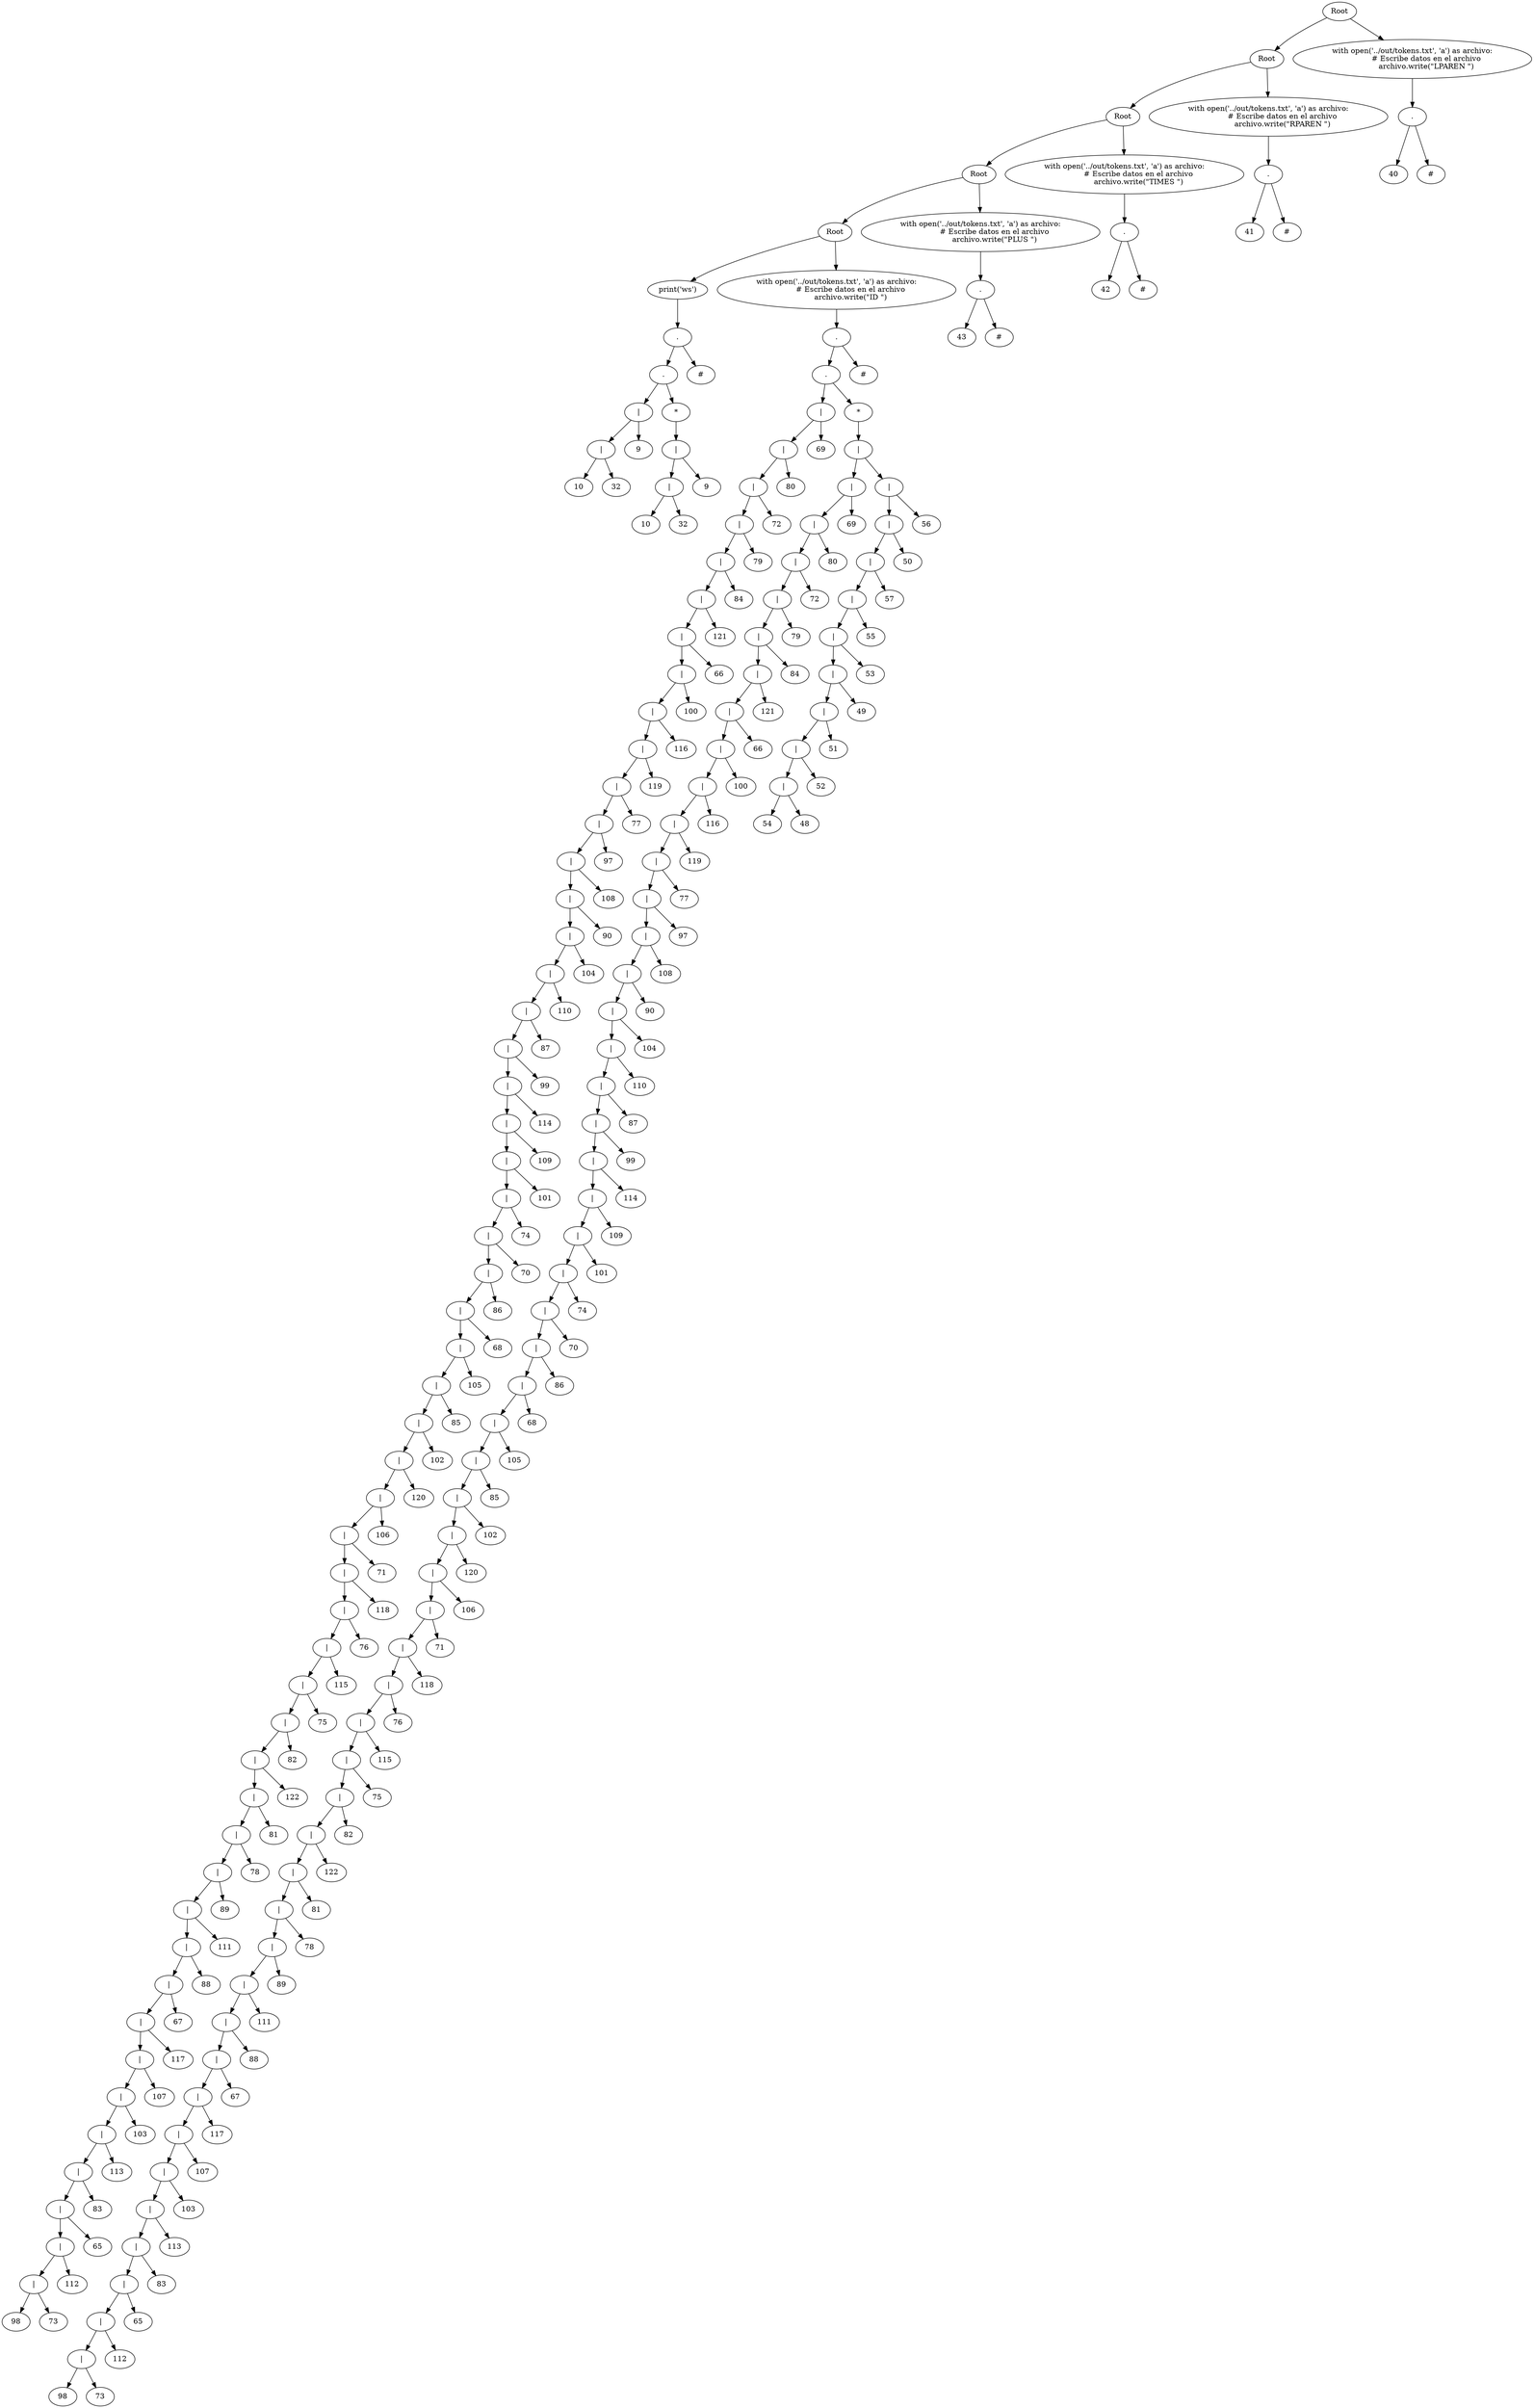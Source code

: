 // Tree
digraph {
	1769341027968 [label=Root]
	1769341027968 -> 1769341032096
	1769341032096 [label=Root]
	1769341032096 -> 1769341030800
	1769341030800 [label=Root]
	1769341030800 -> 1769341033536
	1769341033536 [label=Root]
	1769341033536 -> 1769341032528
	1769341032528 [label=Root]
	1769341032528 -> 1769328172528
	1769328172528 [label="print('ws')"]
	1769328172528 -> 1769328176176
	1769328176176 [label="."]
	1769328176176 -> 1769328175504
	1769328175504 [label="."]
	1769328175504 -> 1769328167392
	1769328167392 [label="|"]
	1769328167392 -> 1769328179536
	1769328179536 [label="|"]
	1769328179536 -> 1769328180784
	1769328180784 [label=10]
	1769328179536 -> 1769328176224
	1769328176224 [label=32]
	1769328167392 -> 1769328173776
	1769328173776 [label=9]
	1769328175504 -> 1769328174832
	1769328174832 [label="*"]
	1769328174832 -> 1769328173008
	1769328173008 [label="|"]
	1769328173008 -> 1769328180496
	1769328180496 [label="|"]
	1769328180496 -> 1769328177328
	1769328177328 [label=10]
	1769328180496 -> 1769328179152
	1769328179152 [label=32]
	1769328173008 -> 1769328173392
	1769328173392 [label=9]
	1769328176176 -> 1769328177712
	1769328177712 [label="#"]
	1769341032528 -> 1769332174544
	1769332174544 [label="with open('../out/tokens.txt', 'a') as archivo:
	    # Escribe datos en el archivo
	    archivo.write(\"ID \")"]
	1769332174544 -> 1769341029456
	1769341029456 [label="."]
	1769341029456 -> 1769341030704
	1769341030704 [label="."]
	1769341030704 -> 1769332176080
	1769332176080 [label="|"]
	1769332176080 -> 1769332175744
	1769332175744 [label="|"]
	1769332175744 -> 1769332174064
	1769332174064 [label="|"]
	1769332174064 -> 1769332165616
	1769332165616 [label="|"]
	1769332165616 -> 1769332178624
	1769332178624 [label="|"]
	1769332178624 -> 1769332170416
	1769332170416 [label="|"]
	1769332170416 -> 1769332171184
	1769332171184 [label="|"]
	1769332171184 -> 1769332164896
	1769332164896 [label="|"]
	1769332164896 -> 1769332169696
	1769332169696 [label="|"]
	1769332169696 -> 1769332175312
	1769332175312 [label="|"]
	1769332175312 -> 1769332163072
	1769332163072 [label="|"]
	1769332163072 -> 1769332174496
	1769332174496 [label="|"]
	1769332174496 -> 1769332162832
	1769332162832 [label="|"]
	1769332162832 -> 1769332172240
	1769332172240 [label="|"]
	1769332172240 -> 1769332173344
	1769332173344 [label="|"]
	1769332173344 -> 1769332170944
	1769332170944 [label="|"]
	1769332170944 -> 1769332164560
	1769332164560 [label="|"]
	1769332164560 -> 1769332176128
	1769332176128 [label="|"]
	1769332176128 -> 1769332178864
	1769332178864 [label="|"]
	1769332178864 -> 1769332172432
	1769332172432 [label="|"]
	1769332172432 -> 1769332172192
	1769332172192 [label="|"]
	1769332172192 -> 1769332171712
	1769332171712 [label="|"]
	1769332171712 -> 1769332174208
	1769332174208 [label="|"]
	1769332174208 -> 1769332171328
	1769332171328 [label="|"]
	1769332171328 -> 1769332178432
	1769332178432 [label="|"]
	1769332178432 -> 1769332172672
	1769332172672 [label="|"]
	1769332172672 -> 1769332164992
	1769332164992 [label="|"]
	1769332164992 -> 1769332164128
	1769332164128 [label="|"]
	1769332164128 -> 1769332166672
	1769332166672 [label="|"]
	1769332166672 -> 1769332171664
	1769332171664 [label="|"]
	1769332171664 -> 1769332178096
	1769332178096 [label="|"]
	1769332178096 -> 1769332176992
	1769332176992 [label="|"]
	1769332176992 -> 1769332176272
	1769332176272 [label="|"]
	1769332176272 -> 1769332171472
	1769332171472 [label="|"]
	1769332171472 -> 1769332169216
	1769332169216 [label="|"]
	1769332169216 -> 1769332174256
	1769332174256 [label="|"]
	1769332174256 -> 1769332164272
	1769332164272 [label="|"]
	1769332164272 -> 1769332176608
	1769332176608 [label="|"]
	1769332176608 -> 1769332171808
	1769332171808 [label="|"]
	1769332171808 -> 1769332166096
	1769332166096 [label="|"]
	1769332166096 -> 1769332166240
	1769332166240 [label="|"]
	1769332166240 -> 1769332163600
	1769332163600 [label="|"]
	1769332163600 -> 1769332178576
	1769332178576 [label="|"]
	1769332178576 -> 1769332168448
	1769332168448 [label="|"]
	1769332168448 -> 1769332169888
	1769332169888 [label="|"]
	1769332169888 -> 1769332175072
	1769332175072 [label="|"]
	1769332175072 -> 1769332169504
	1769332169504 [label="|"]
	1769332169504 -> 1769332171520
	1769332171520 [label="|"]
	1769332171520 -> 1769332168400
	1769332168400 [label="|"]
	1769332168400 -> 1769332174832
	1769332174832 [label="|"]
	1769332174832 -> 1769332170896
	1769332170896 [label="|"]
	1769332170896 -> 1769332173920
	1769332173920 [label=98]
	1769332170896 -> 1769332163504
	1769332163504 [label=73]
	1769332174832 -> 1769332175840
	1769332175840 [label=112]
	1769332168400 -> 1769332177280
	1769332177280 [label=65]
	1769332171520 -> 1769332173248
	1769332173248 [label=83]
	1769332169504 -> 1769332174304
	1769332174304 [label=113]
	1769332175072 -> 1769332168352
	1769332168352 [label=103]
	1769332169888 -> 1769332165520
	1769332165520 [label=107]
	1769332168448 -> 1769332177760
	1769332177760 [label=117]
	1769332178576 -> 1769332174160
	1769332174160 [label=67]
	1769332163600 -> 1769332174016
	1769332174016 [label=88]
	1769332166240 -> 1769332172480
	1769332172480 [label=111]
	1769332166096 -> 1769332172144
	1769332172144 [label=89]
	1769332171808 -> 1769332168832
	1769332168832 [label=78]
	1769332176608 -> 1769332170608
	1769332170608 [label=81]
	1769332164272 -> 1769332171040
	1769332171040 [label=122]
	1769332174256 -> 1769332168688
	1769332168688 [label=82]
	1769332169216 -> 1769332174592
	1769332174592 [label=75]
	1769332171472 -> 1769332178912
	1769332178912 [label=115]
	1769332176272 -> 1769332177424
	1769332177424 [label=76]
	1769332176992 -> 1769332164176
	1769332164176 [label=118]
	1769332178096 -> 1769332166144
	1769332166144 [label=71]
	1769332171664 -> 1769332169408
	1769332169408 [label=106]
	1769332166672 -> 1769332164800
	1769332164800 [label=120]
	1769332164128 -> 1769332167536
	1769332167536 [label=102]
	1769332164992 -> 1769332168016
	1769332168016 [label=85]
	1769332172672 -> 1769332163216
	1769332163216 [label=105]
	1769332178432 -> 1769332165376
	1769332165376 [label=68]
	1769332171328 -> 1769332169072
	1769332169072 [label=86]
	1769332174208 -> 1769332166816
	1769332166816 [label=70]
	1769332171712 -> 1769332176416
	1769332176416 [label=74]
	1769332172192 -> 1769332175600
	1769332175600 [label=101]
	1769332172432 -> 1769332170560
	1769332170560 [label=109]
	1769332178864 -> 1769332178768
	1769332178768 [label=114]
	1769332176128 -> 1769332167680
	1769332167680 [label=99]
	1769332164560 -> 1769332178720
	1769332178720 [label=87]
	1769332170944 -> 1769332172816
	1769332172816 [label=110]
	1769332173344 -> 1769332176512
	1769332176512 [label=104]
	1769332172240 -> 1769332165664
	1769332165664 [label=90]
	1769332162832 -> 1769332177952
	1769332177952 [label=108]
	1769332174496 -> 1769332163456
	1769332163456 [label=97]
	1769332163072 -> 1769332163840
	1769332163840 [label=77]
	1769332175312 -> 1769332163264
	1769332163264 [label=119]
	1769332169696 -> 1769332176944
	1769332176944 [label=116]
	1769332164896 -> 1769332163312
	1769332163312 [label=100]
	1769332171184 -> 1769332177904
	1769332177904 [label=66]
	1769332170416 -> 1769332167296
	1769332167296 [label=121]
	1769332178624 -> 1769332167008
	1769332167008 [label=84]
	1769332165616 -> 1769332165280
	1769332165280 [label=79]
	1769332174064 -> 1769332170704
	1769332170704 [label=72]
	1769332175744 -> 1769332172864
	1769332172864 [label=80]
	1769332176080 -> 1769332176560
	1769332176560 [label=69]
	1769341030704 -> 1769341030560
	1769341030560 [label="*"]
	1769341030560 -> 1769341027728
	1769341027728 [label="|"]
	1769341027728 -> 1769341029312
	1769341029312 [label="|"]
	1769341029312 -> 1769341029552
	1769341029552 [label="|"]
	1769341029552 -> 1769341029408
	1769341029408 [label="|"]
	1769341029408 -> 1769341030272
	1769341030272 [label="|"]
	1769341030272 -> 1769341030416
	1769341030416 [label="|"]
	1769341030416 -> 1769341030656
	1769341030656 [label="|"]
	1769341030656 -> 1769341030512
	1769341030512 [label="|"]
	1769341030512 -> 1769341030224
	1769341030224 [label="|"]
	1769341030224 -> 1769341026528
	1769341026528 [label="|"]
	1769341026528 -> 1769341027632
	1769341027632 [label="|"]
	1769341027632 -> 1769341028736
	1769341028736 [label="|"]
	1769341028736 -> 1769341029840
	1769341029840 [label="|"]
	1769341029840 -> 1769341030944
	1769341030944 [label="|"]
	1769341030944 -> 1769341026432
	1769341026432 [label="|"]
	1769341026432 -> 1769307369696
	1769307369696 [label="|"]
	1769307369696 -> 1769327487472
	1769327487472 [label="|"]
	1769327487472 -> 1769332174736
	1769332174736 [label="|"]
	1769332174736 -> 1769332169168
	1769332169168 [label="|"]
	1769332169168 -> 1769332169312
	1769332169312 [label="|"]
	1769332169312 -> 1769332170320
	1769332170320 [label="|"]
	1769332170320 -> 1769332176800
	1769332176800 [label="|"]
	1769332176800 -> 1769332166288
	1769332166288 [label="|"]
	1769332166288 -> 1769332165760
	1769332165760 [label="|"]
	1769332165760 -> 1769332174976
	1769332174976 [label="|"]
	1769332174976 -> 1769332175456
	1769332175456 [label="|"]
	1769332175456 -> 1769332169120
	1769332169120 [label="|"]
	1769332169120 -> 1769332173728
	1769332173728 [label="|"]
	1769332173728 -> 1769332168592
	1769332168592 [label="|"]
	1769332168592 -> 1769332162736
	1769332162736 [label="|"]
	1769332162736 -> 1769332168496
	1769332168496 [label="|"]
	1769332168496 -> 1769332165904
	1769332165904 [label="|"]
	1769332165904 -> 1769332172912
	1769332172912 [label="|"]
	1769332172912 -> 1769328176608
	1769328176608 [label="|"]
	1769328176608 -> 1769328173152
	1769328173152 [label="|"]
	1769328173152 -> 1769328176848
	1769328176848 [label="|"]
	1769328176848 -> 1769328167488
	1769328167488 [label="|"]
	1769328167488 -> 1769328177952
	1769328177952 [label="|"]
	1769328177952 -> 1769328167056
	1769328167056 [label="|"]
	1769328167056 -> 1769332176752
	1769332176752 [label="|"]
	1769332176752 -> 1769332169840
	1769332169840 [label="|"]
	1769332169840 -> 1769332177184
	1769332177184 [label="|"]
	1769332177184 -> 1769332178000
	1769332178000 [label="|"]
	1769332178000 -> 1769332174688
	1769332174688 [label="|"]
	1769332174688 -> 1769332167920
	1769332167920 [label="|"]
	1769332167920 -> 1769332164848
	1769332164848 [label="|"]
	1769332164848 -> 1769332163744
	1769332163744 [label="|"]
	1769332163744 -> 1769332171424
	1769332171424 [label="|"]
	1769332171424 -> 1769332173104
	1769332173104 [label="|"]
	1769332173104 -> 1769332163024
	1769332163024 [label="|"]
	1769332163024 -> 1769332163792
	1769332163792 [label="|"]
	1769332163792 -> 1769332169456
	1769332169456 [label="|"]
	1769332169456 -> 1769332172384
	1769332172384 [label=98]
	1769332169456 -> 1769332162688
	1769332162688 [label=73]
	1769332163792 -> 1769332176032
	1769332176032 [label=112]
	1769332163024 -> 1769332178240
	1769332178240 [label=65]
	1769332173104 -> 1769332176464
	1769332176464 [label=83]
	1769332171424 -> 1769332166192
	1769332166192 [label=113]
	1769332163744 -> 1769332162784
	1769332162784 [label=103]
	1769332164848 -> 1769332177712
	1769332177712 [label=107]
	1769332167920 -> 1769332176320
	1769332176320 [label=117]
	1769332174688 -> 1769332165328
	1769332165328 [label=67]
	1769332178000 -> 1769332177040
	1769332177040 [label=88]
	1769332177184 -> 1769332166384
	1769332166384 [label=111]
	1769332169840 -> 1769332164032
	1769332164032 [label=89]
	1769332176752 -> 1769332167248
	1769332167248 [label=78]
	1769328167056 -> 1769328179632
	1769328179632 [label=81]
	1769328177952 -> 1769328168880
	1769328168880 [label=122]
	1769328167488 -> 1769328167440
	1769328167440 [label=82]
	1769328176848 -> 1769328172336
	1769328172336 [label=75]
	1769328173152 -> 1769328167632
	1769328167632 [label=115]
	1769328176608 -> 1769328175552
	1769328175552 [label=76]
	1769332172912 -> 1769332165856
	1769332165856 [label=118]
	1769332165904 -> 1769332177568
	1769332177568 [label=71]
	1769332168496 -> 1769332173008
	1769332173008 [label=106]
	1769332162736 -> 1769332176224
	1769332176224 [label=120]
	1769332168592 -> 1769332174112
	1769332174112 [label=102]
	1769332173728 -> 1769332165712
	1769332165712 [label=85]
	1769332169120 -> 1769332168256
	1769332168256 [label=105]
	1769332175456 -> 1769332167392
	1769332167392 [label=68]
	1769332174976 -> 1769332168784
	1769332168784 [label=86]
	1769332165760 -> 1769332163984
	1769332163984 [label=70]
	1769332166288 -> 1769332177664
	1769332177664 [label=74]
	1769332176800 -> 1769332163696
	1769332163696 [label=101]
	1769332170320 -> 1769332170272
	1769332170272 [label=109]
	1769332169312 -> 1769332167776
	1769332167776 [label=114]
	1769332169168 -> 1769332163120
	1769332163120 [label=99]
	1769332174736 -> 1769327486608
	1769327486608 [label=87]
	1769327487472 -> 1769318433568
	1769318433568 [label=110]
	1769307369696 -> 1769341026672
	1769341026672 [label=104]
	1769341026432 -> 1769341031232
	1769341031232 [label=90]
	1769341030944 -> 1769341030128
	1769341030128 [label=108]
	1769341029840 -> 1769341029024
	1769341029024 [label=97]
	1769341028736 -> 1769341028400
	1769341028400 [label=77]
	1769341027632 -> 1769341026720
	1769341026720 [label=119]
	1769341026528 -> 1769341028448
	1769341028448 [label=116]
	1769341030224 -> 1769341030464
	1769341030464 [label=100]
	1769341030512 -> 1769341030608
	1769341030608 [label=66]
	1769341030656 -> 1769341030320
	1769341030320 [label=121]
	1769341030416 -> 1769341030368
	1769341030368 [label=84]
	1769341030272 -> 1769341029360
	1769341029360 [label=79]
	1769341029408 -> 1769341029504
	1769341029504 [label=72]
	1769341029552 -> 1769341029216
	1769341029216 [label=80]
	1769341029312 -> 1769341029264
	1769341029264 [label=69]
	1769341027728 -> 1769341026384
	1769341026384 [label="|"]
	1769341026384 -> 1769341027056
	1769341027056 [label="|"]
	1769341027056 -> 1769341027008
	1769341027008 [label="|"]
	1769341027008 -> 1769341027296
	1769341027296 [label="|"]
	1769341027296 -> 1769341027152
	1769341027152 [label="|"]
	1769341027152 -> 1769341027536
	1769341027536 [label="|"]
	1769341027536 -> 1769341027488
	1769341027488 [label="|"]
	1769341027488 -> 1769341027872
	1769341027872 [label="|"]
	1769341027872 -> 1769341027680
	1769341027680 [label="|"]
	1769341027680 -> 1769341027440
	1769341027440 [label=54]
	1769341027680 -> 1769341029168
	1769341029168 [label=48]
	1769341027872 -> 1769341027776
	1769341027776 [label=52]
	1769341027488 -> 1769341027584
	1769341027584 [label=51]
	1769341027536 -> 1769341026912
	1769341026912 [label=49]
	1769341027152 -> 1769341027200
	1769341027200 [label=53]
	1769341027296 -> 1769341027344
	1769341027344 [label=55]
	1769341027008 -> 1769341027104
	1769341027104 [label=57]
	1769341027056 -> 1769341026960
	1769341026960 [label=50]
	1769341026384 -> 1769341032384
	1769341032384 [label=56]
	1769341029456 -> 1769341029072
	1769341029072 [label="#"]
	1769341033536 -> 1769341026768
	1769341026768 [label="with open('../out/tokens.txt', 'a') as archivo:
	    # Escribe datos en el archivo
	    archivo.write(\"PLUS \")"]
	1769341026768 -> 1769341026480
	1769341026480 [label="."]
	1769341026480 -> 1769341026864
	1769341026864 [label=43]
	1769341026480 -> 1769341026816
	1769341026816 [label="#"]
	1769341030800 -> 1769341030992
	1769341030992 [label="with open('../out/tokens.txt', 'a') as archivo:
	    # Escribe datos en el archivo
	    archivo.write(\"TIMES \")"]
	1769341030992 -> 1769341031088
	1769341031088 [label="."]
	1769341031088 -> 1769341031136
	1769341031136 [label=42]
	1769341031088 -> 1769341031184
	1769341031184 [label="#"]
	1769341032096 -> 1769341031424
	1769341031424 [label="with open('../out/tokens.txt', 'a') as archivo:
	    # Escribe datos en el archivo
	    archivo.write(\"RPAREN \")"]
	1769341031424 -> 1769341032144
	1769341032144 [label="."]
	1769341032144 -> 1769341031520
	1769341031520 [label=41]
	1769341032144 -> 1769341028976
	1769341028976 [label="#"]
	1769341027968 -> 1769341032816
	1769341032816 [label="with open('../out/tokens.txt', 'a') as archivo:
	    # Escribe datos en el archivo
	    archivo.write(\"LPAREN \")"]
	1769341032816 -> 1769341032960
	1769341032960 [label="."]
	1769341032960 -> 1769341032912
	1769341032912 [label=40]
	1769341032960 -> 1769341032864
	1769341032864 [label="#"]
}
